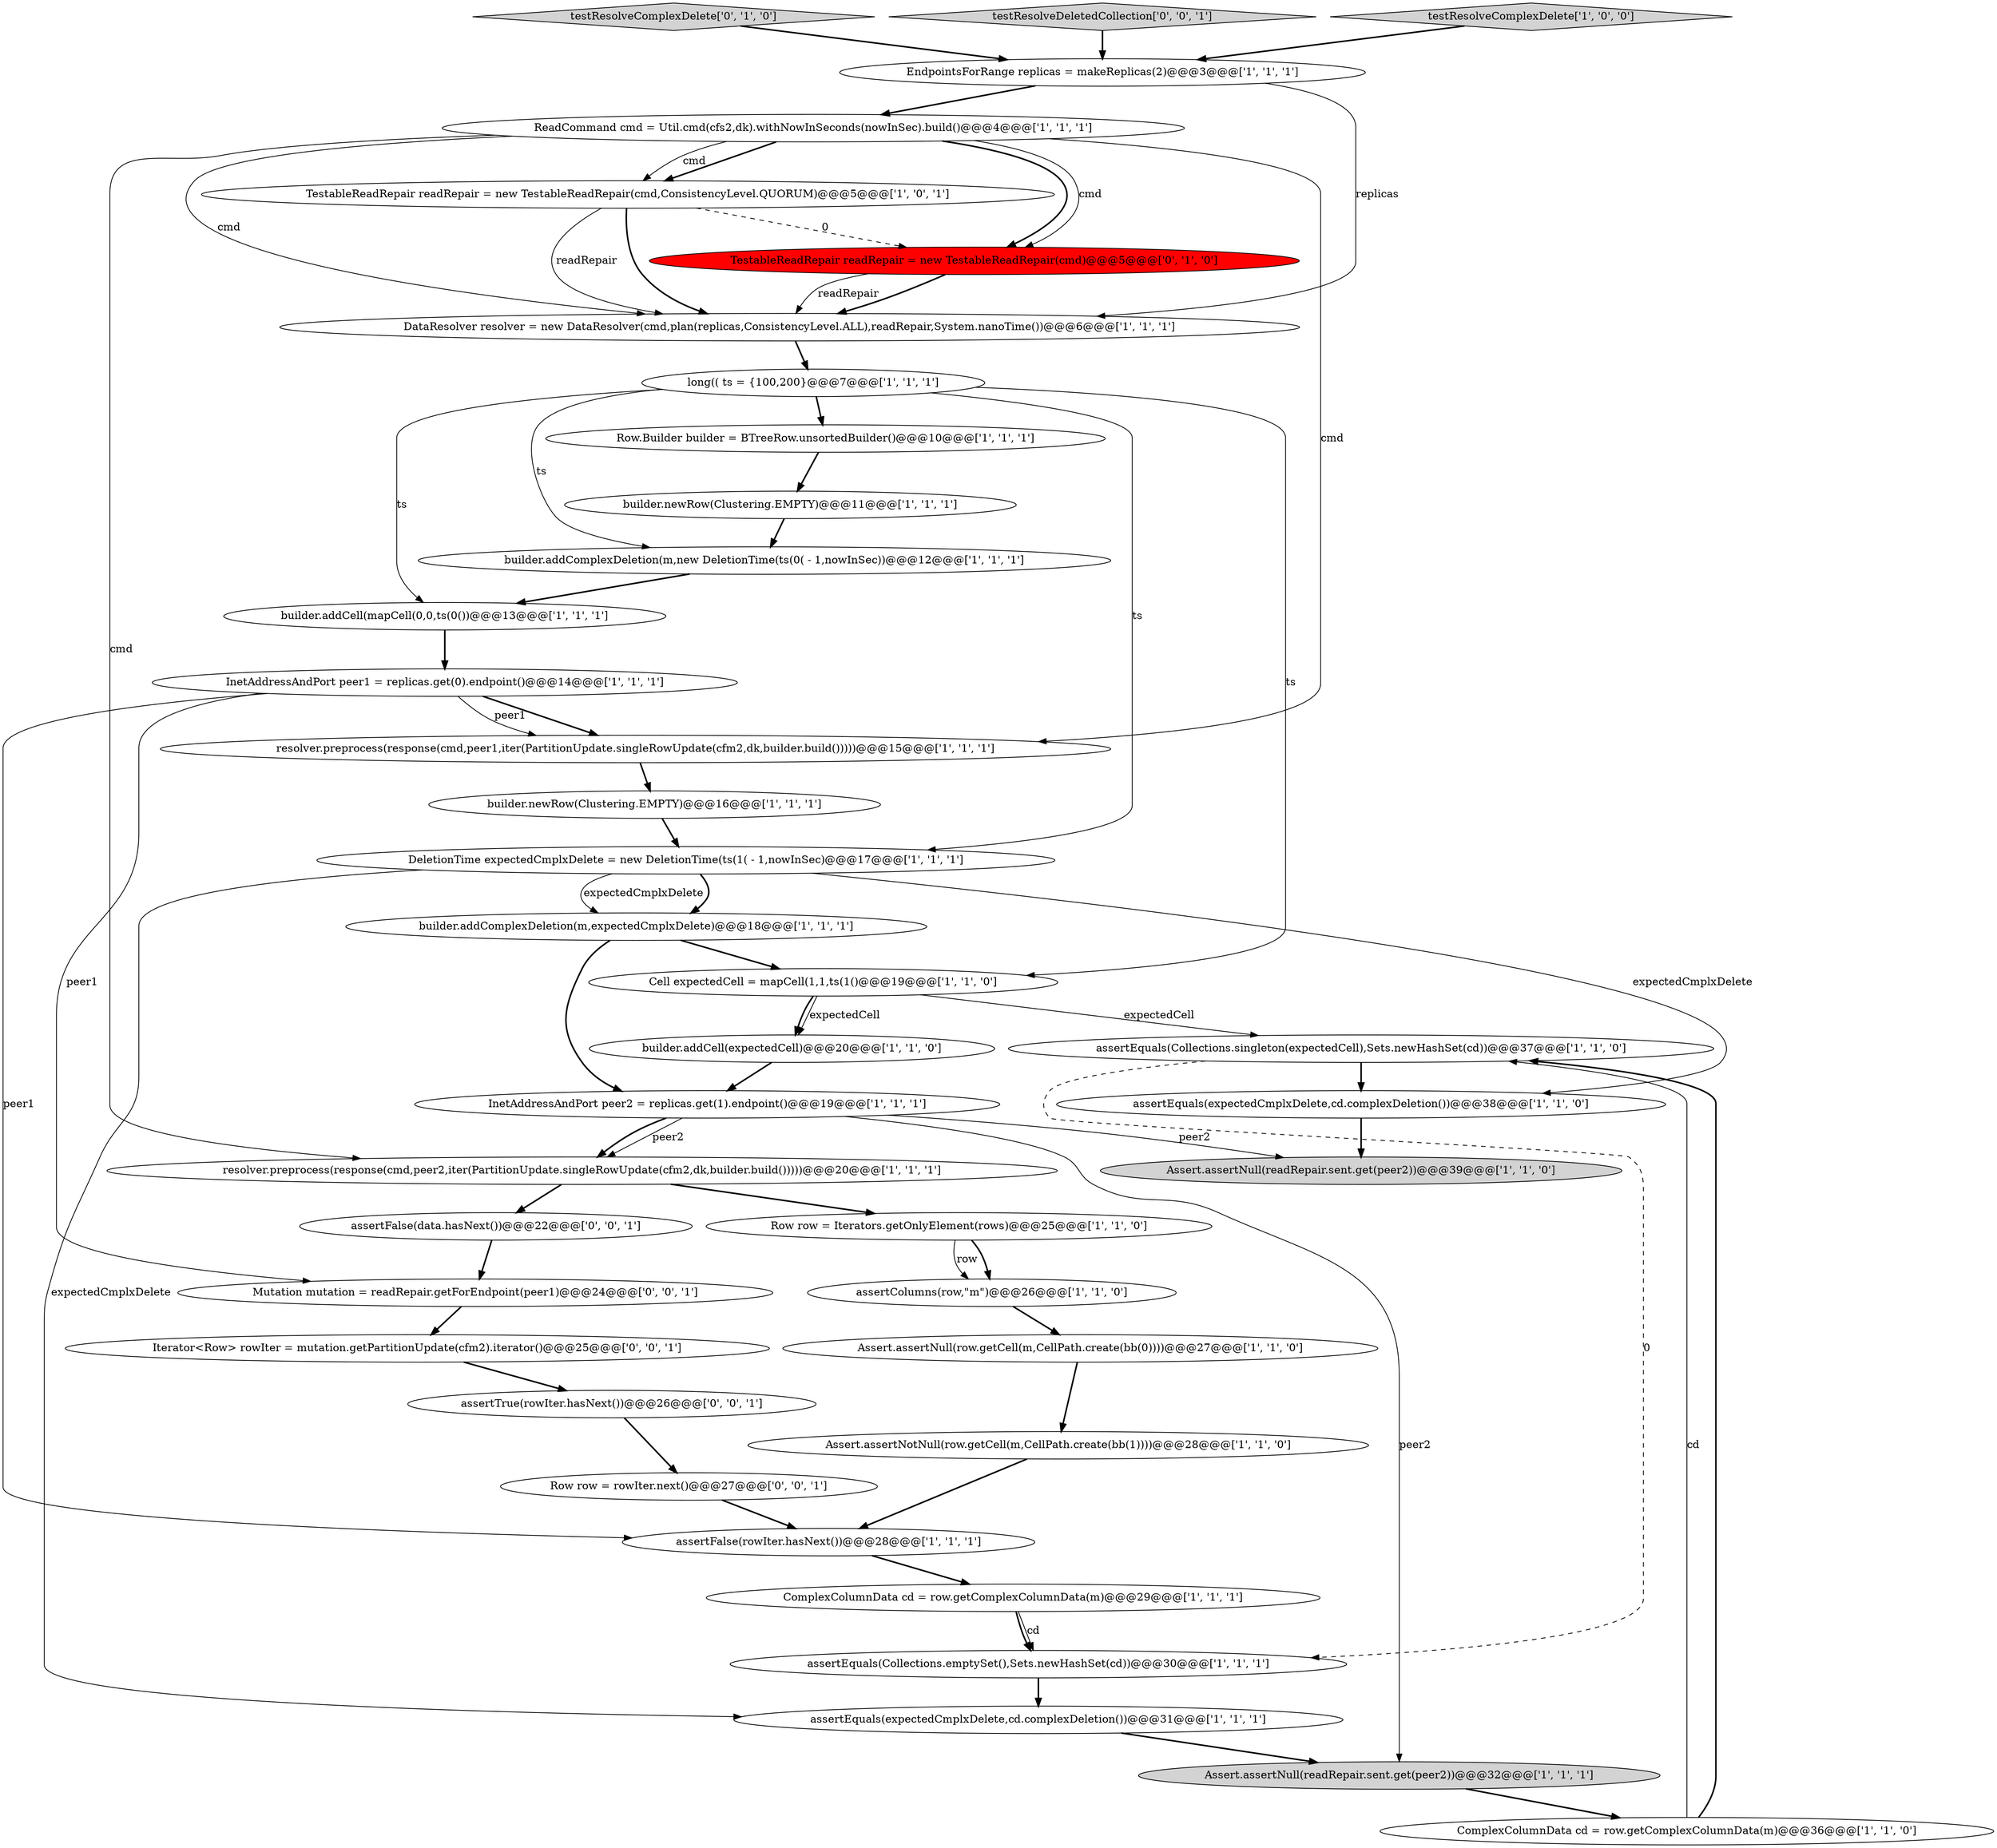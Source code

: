 digraph {
3 [style = filled, label = "builder.addComplexDeletion(m,expectedCmplxDelete)@@@18@@@['1', '1', '1']", fillcolor = white, shape = ellipse image = "AAA0AAABBB1BBB"];
1 [style = filled, label = "assertFalse(rowIter.hasNext())@@@28@@@['1', '1', '1']", fillcolor = white, shape = ellipse image = "AAA0AAABBB1BBB"];
15 [style = filled, label = "assertEquals(expectedCmplxDelete,cd.complexDeletion())@@@38@@@['1', '1', '0']", fillcolor = white, shape = ellipse image = "AAA0AAABBB1BBB"];
21 [style = filled, label = "Row row = Iterators.getOnlyElement(rows)@@@25@@@['1', '1', '0']", fillcolor = white, shape = ellipse image = "AAA0AAABBB1BBB"];
8 [style = filled, label = "builder.addCell(mapCell(0,0,ts(0())@@@13@@@['1', '1', '1']", fillcolor = white, shape = ellipse image = "AAA0AAABBB1BBB"];
9 [style = filled, label = "assertColumns(row,\"m\")@@@26@@@['1', '1', '0']", fillcolor = white, shape = ellipse image = "AAA0AAABBB1BBB"];
31 [style = filled, label = "assertEquals(Collections.singleton(expectedCell),Sets.newHashSet(cd))@@@37@@@['1', '1', '0']", fillcolor = white, shape = ellipse image = "AAA0AAABBB1BBB"];
22 [style = filled, label = "DataResolver resolver = new DataResolver(cmd,plan(replicas,ConsistencyLevel.ALL),readRepair,System.nanoTime())@@@6@@@['1', '1', '1']", fillcolor = white, shape = ellipse image = "AAA0AAABBB1BBB"];
24 [style = filled, label = "builder.newRow(Clustering.EMPTY)@@@16@@@['1', '1', '1']", fillcolor = white, shape = ellipse image = "AAA0AAABBB1BBB"];
27 [style = filled, label = "DeletionTime expectedCmplxDelete = new DeletionTime(ts(1( - 1,nowInSec)@@@17@@@['1', '1', '1']", fillcolor = white, shape = ellipse image = "AAA0AAABBB1BBB"];
29 [style = filled, label = "Cell expectedCell = mapCell(1,1,ts(1()@@@19@@@['1', '1', '0']", fillcolor = white, shape = ellipse image = "AAA0AAABBB1BBB"];
16 [style = filled, label = "resolver.preprocess(response(cmd,peer2,iter(PartitionUpdate.singleRowUpdate(cfm2,dk,builder.build()))))@@@20@@@['1', '1', '1']", fillcolor = white, shape = ellipse image = "AAA0AAABBB1BBB"];
5 [style = filled, label = "Assert.assertNotNull(row.getCell(m,CellPath.create(bb(1))))@@@28@@@['1', '1', '0']", fillcolor = white, shape = ellipse image = "AAA0AAABBB1BBB"];
39 [style = filled, label = "Iterator<Row> rowIter = mutation.getPartitionUpdate(cfm2).iterator()@@@25@@@['0', '0', '1']", fillcolor = white, shape = ellipse image = "AAA0AAABBB3BBB"];
33 [style = filled, label = "testResolveComplexDelete['0', '1', '0']", fillcolor = lightgray, shape = diamond image = "AAA0AAABBB2BBB"];
36 [style = filled, label = "testResolveDeletedCollection['0', '0', '1']", fillcolor = lightgray, shape = diamond image = "AAA0AAABBB3BBB"];
10 [style = filled, label = "assertEquals(expectedCmplxDelete,cd.complexDeletion())@@@31@@@['1', '1', '1']", fillcolor = white, shape = ellipse image = "AAA0AAABBB1BBB"];
38 [style = filled, label = "Row row = rowIter.next()@@@27@@@['0', '0', '1']", fillcolor = white, shape = ellipse image = "AAA0AAABBB3BBB"];
13 [style = filled, label = "ComplexColumnData cd = row.getComplexColumnData(m)@@@36@@@['1', '1', '0']", fillcolor = white, shape = ellipse image = "AAA0AAABBB1BBB"];
18 [style = filled, label = "Assert.assertNull(readRepair.sent.get(peer2))@@@39@@@['1', '1', '0']", fillcolor = lightgray, shape = ellipse image = "AAA0AAABBB1BBB"];
32 [style = filled, label = "TestableReadRepair readRepair = new TestableReadRepair(cmd)@@@5@@@['0', '1', '0']", fillcolor = red, shape = ellipse image = "AAA1AAABBB2BBB"];
37 [style = filled, label = "assertFalse(data.hasNext())@@@22@@@['0', '0', '1']", fillcolor = white, shape = ellipse image = "AAA0AAABBB3BBB"];
25 [style = filled, label = "EndpointsForRange replicas = makeReplicas(2)@@@3@@@['1', '1', '1']", fillcolor = white, shape = ellipse image = "AAA0AAABBB1BBB"];
35 [style = filled, label = "assertTrue(rowIter.hasNext())@@@26@@@['0', '0', '1']", fillcolor = white, shape = ellipse image = "AAA0AAABBB3BBB"];
19 [style = filled, label = "long(( ts = {100,200}@@@7@@@['1', '1', '1']", fillcolor = white, shape = ellipse image = "AAA0AAABBB1BBB"];
4 [style = filled, label = "builder.addComplexDeletion(m,new DeletionTime(ts(0( - 1,nowInSec))@@@12@@@['1', '1', '1']", fillcolor = white, shape = ellipse image = "AAA0AAABBB1BBB"];
23 [style = filled, label = "resolver.preprocess(response(cmd,peer1,iter(PartitionUpdate.singleRowUpdate(cfm2,dk,builder.build()))))@@@15@@@['1', '1', '1']", fillcolor = white, shape = ellipse image = "AAA0AAABBB1BBB"];
12 [style = filled, label = "assertEquals(Collections.emptySet(),Sets.newHashSet(cd))@@@30@@@['1', '1', '1']", fillcolor = white, shape = ellipse image = "AAA0AAABBB1BBB"];
6 [style = filled, label = "InetAddressAndPort peer2 = replicas.get(1).endpoint()@@@19@@@['1', '1', '1']", fillcolor = white, shape = ellipse image = "AAA0AAABBB1BBB"];
28 [style = filled, label = "testResolveComplexDelete['1', '0', '0']", fillcolor = lightgray, shape = diamond image = "AAA0AAABBB1BBB"];
7 [style = filled, label = "ReadCommand cmd = Util.cmd(cfs2,dk).withNowInSeconds(nowInSec).build()@@@4@@@['1', '1', '1']", fillcolor = white, shape = ellipse image = "AAA0AAABBB1BBB"];
20 [style = filled, label = "TestableReadRepair readRepair = new TestableReadRepair(cmd,ConsistencyLevel.QUORUM)@@@5@@@['1', '0', '1']", fillcolor = white, shape = ellipse image = "AAA0AAABBB1BBB"];
26 [style = filled, label = "builder.newRow(Clustering.EMPTY)@@@11@@@['1', '1', '1']", fillcolor = white, shape = ellipse image = "AAA0AAABBB1BBB"];
2 [style = filled, label = "Assert.assertNull(readRepair.sent.get(peer2))@@@32@@@['1', '1', '1']", fillcolor = lightgray, shape = ellipse image = "AAA0AAABBB1BBB"];
0 [style = filled, label = "builder.addCell(expectedCell)@@@20@@@['1', '1', '0']", fillcolor = white, shape = ellipse image = "AAA0AAABBB1BBB"];
30 [style = filled, label = "Assert.assertNull(row.getCell(m,CellPath.create(bb(0))))@@@27@@@['1', '1', '0']", fillcolor = white, shape = ellipse image = "AAA0AAABBB1BBB"];
11 [style = filled, label = "Row.Builder builder = BTreeRow.unsortedBuilder()@@@10@@@['1', '1', '1']", fillcolor = white, shape = ellipse image = "AAA0AAABBB1BBB"];
34 [style = filled, label = "Mutation mutation = readRepair.getForEndpoint(peer1)@@@24@@@['0', '0', '1']", fillcolor = white, shape = ellipse image = "AAA0AAABBB3BBB"];
14 [style = filled, label = "ComplexColumnData cd = row.getComplexColumnData(m)@@@29@@@['1', '1', '1']", fillcolor = white, shape = ellipse image = "AAA0AAABBB1BBB"];
17 [style = filled, label = "InetAddressAndPort peer1 = replicas.get(0).endpoint()@@@14@@@['1', '1', '1']", fillcolor = white, shape = ellipse image = "AAA0AAABBB1BBB"];
7->32 [style = bold, label=""];
32->22 [style = bold, label=""];
16->37 [style = bold, label=""];
7->23 [style = solid, label="cmd"];
25->22 [style = solid, label="replicas"];
22->19 [style = bold, label=""];
0->6 [style = bold, label=""];
6->18 [style = solid, label="peer2"];
27->10 [style = solid, label="expectedCmplxDelete"];
27->3 [style = bold, label=""];
29->0 [style = bold, label=""];
13->31 [style = solid, label="cd"];
20->22 [style = solid, label="readRepair"];
3->6 [style = bold, label=""];
19->4 [style = solid, label="ts"];
19->11 [style = bold, label=""];
9->30 [style = bold, label=""];
7->16 [style = solid, label="cmd"];
27->15 [style = solid, label="expectedCmplxDelete"];
7->20 [style = bold, label=""];
27->3 [style = solid, label="expectedCmplxDelete"];
25->7 [style = bold, label=""];
26->4 [style = bold, label=""];
31->15 [style = bold, label=""];
15->18 [style = bold, label=""];
17->23 [style = bold, label=""];
29->0 [style = solid, label="expectedCell"];
38->1 [style = bold, label=""];
20->22 [style = bold, label=""];
2->13 [style = bold, label=""];
7->32 [style = solid, label="cmd"];
8->17 [style = bold, label=""];
5->1 [style = bold, label=""];
17->1 [style = solid, label="peer1"];
32->22 [style = solid, label="readRepair"];
23->24 [style = bold, label=""];
21->9 [style = bold, label=""];
12->10 [style = bold, label=""];
36->25 [style = bold, label=""];
31->12 [style = dashed, label="0"];
29->31 [style = solid, label="expectedCell"];
6->16 [style = solid, label="peer2"];
30->5 [style = bold, label=""];
33->25 [style = bold, label=""];
6->16 [style = bold, label=""];
7->20 [style = solid, label="cmd"];
16->21 [style = bold, label=""];
37->34 [style = bold, label=""];
39->35 [style = bold, label=""];
14->12 [style = bold, label=""];
34->39 [style = bold, label=""];
19->27 [style = solid, label="ts"];
19->29 [style = solid, label="ts"];
17->34 [style = solid, label="peer1"];
28->25 [style = bold, label=""];
4->8 [style = bold, label=""];
7->22 [style = solid, label="cmd"];
1->14 [style = bold, label=""];
10->2 [style = bold, label=""];
19->8 [style = solid, label="ts"];
35->38 [style = bold, label=""];
21->9 [style = solid, label="row"];
13->31 [style = bold, label=""];
20->32 [style = dashed, label="0"];
6->2 [style = solid, label="peer2"];
17->23 [style = solid, label="peer1"];
24->27 [style = bold, label=""];
3->29 [style = bold, label=""];
14->12 [style = solid, label="cd"];
11->26 [style = bold, label=""];
}
